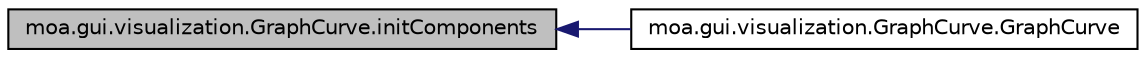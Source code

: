 digraph G
{
  edge [fontname="Helvetica",fontsize="10",labelfontname="Helvetica",labelfontsize="10"];
  node [fontname="Helvetica",fontsize="10",shape=record];
  rankdir=LR;
  Node1 [label="moa.gui.visualization.GraphCurve.initComponents",height=0.2,width=0.4,color="black", fillcolor="grey75", style="filled" fontcolor="black"];
  Node1 -> Node2 [dir=back,color="midnightblue",fontsize="10",style="solid",fontname="Helvetica"];
  Node2 [label="moa.gui.visualization.GraphCurve.GraphCurve",height=0.2,width=0.4,color="black", fillcolor="white", style="filled",URL="$classmoa_1_1gui_1_1visualization_1_1GraphCurve.html#a308f0e4d1311d958b065663cecd9d098",tooltip="Creates new form GraphCurve."];
}
